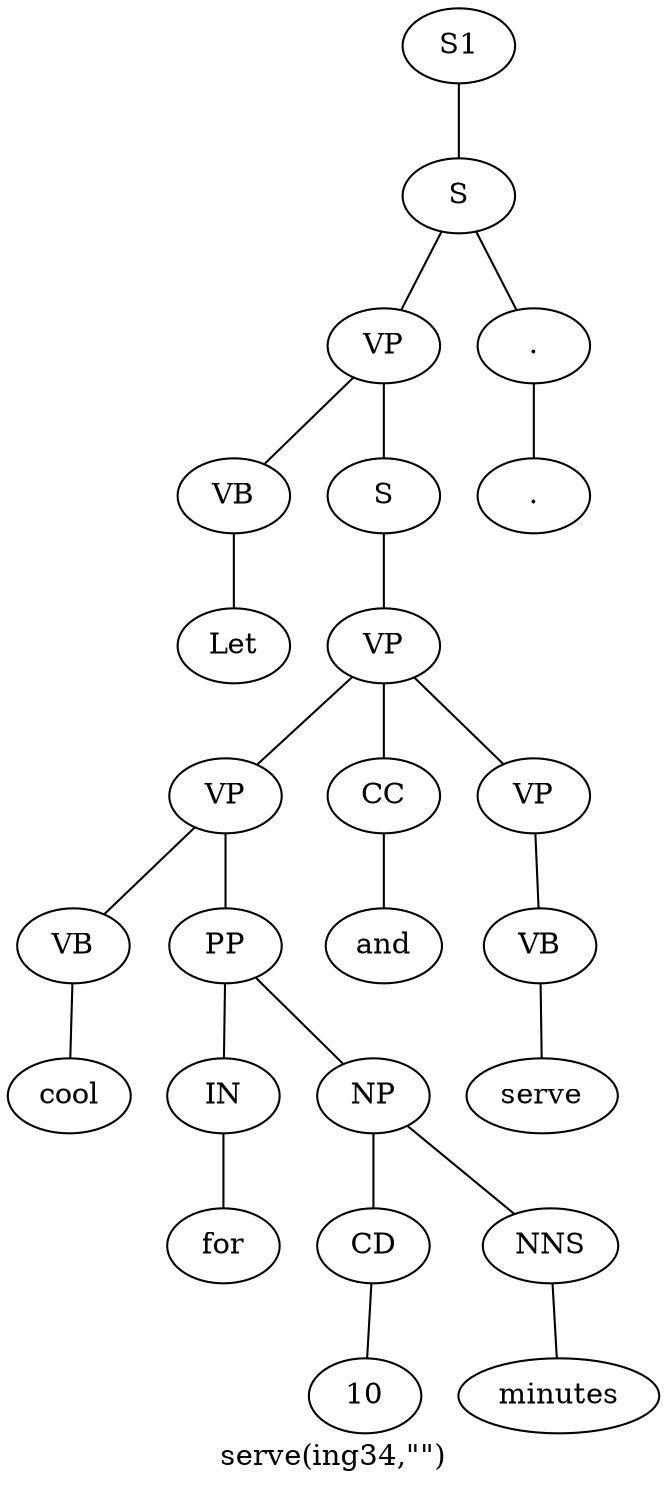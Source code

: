 graph SyntaxGraph {
	label = "serve(ing34,\"\")";
	Node0 [label="S1"];
	Node1 [label="S"];
	Node2 [label="VP"];
	Node3 [label="VB"];
	Node4 [label="Let"];
	Node5 [label="S"];
	Node6 [label="VP"];
	Node7 [label="VP"];
	Node8 [label="VB"];
	Node9 [label="cool"];
	Node10 [label="PP"];
	Node11 [label="IN"];
	Node12 [label="for"];
	Node13 [label="NP"];
	Node14 [label="CD"];
	Node15 [label="10"];
	Node16 [label="NNS"];
	Node17 [label="minutes"];
	Node18 [label="CC"];
	Node19 [label="and"];
	Node20 [label="VP"];
	Node21 [label="VB"];
	Node22 [label="serve"];
	Node23 [label="."];
	Node24 [label="."];

	Node0 -- Node1;
	Node1 -- Node2;
	Node1 -- Node23;
	Node2 -- Node3;
	Node2 -- Node5;
	Node3 -- Node4;
	Node5 -- Node6;
	Node6 -- Node7;
	Node6 -- Node18;
	Node6 -- Node20;
	Node7 -- Node8;
	Node7 -- Node10;
	Node8 -- Node9;
	Node10 -- Node11;
	Node10 -- Node13;
	Node11 -- Node12;
	Node13 -- Node14;
	Node13 -- Node16;
	Node14 -- Node15;
	Node16 -- Node17;
	Node18 -- Node19;
	Node20 -- Node21;
	Node21 -- Node22;
	Node23 -- Node24;
}